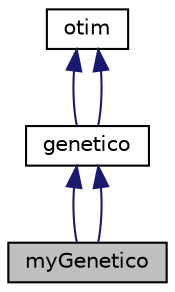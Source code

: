 digraph "myGenetico"
{
  edge [fontname="Helvetica",fontsize="10",labelfontname="Helvetica",labelfontsize="10"];
  node [fontname="Helvetica",fontsize="10",shape=record];
  Node0 [label="myGenetico",height=0.2,width=0.4,color="black", fillcolor="grey75", style="filled", fontcolor="black"];
  Node1 -> Node0 [dir="back",color="midnightblue",fontsize="10",style="solid",fontname="Helvetica"];
  Node1 [label="genetico",height=0.2,width=0.4,color="black", fillcolor="white", style="filled",URL="$classgenetico.html"];
  Node2 -> Node1 [dir="back",color="midnightblue",fontsize="10",style="solid",fontname="Helvetica"];
  Node2 [label="otim",height=0.2,width=0.4,color="black", fillcolor="white", style="filled",URL="$classotim.html"];
  Node2 -> Node1 [dir="back",color="midnightblue",fontsize="10",style="solid",fontname="Helvetica"];
  Node1 -> Node0 [dir="back",color="midnightblue",fontsize="10",style="solid",fontname="Helvetica"];
}
